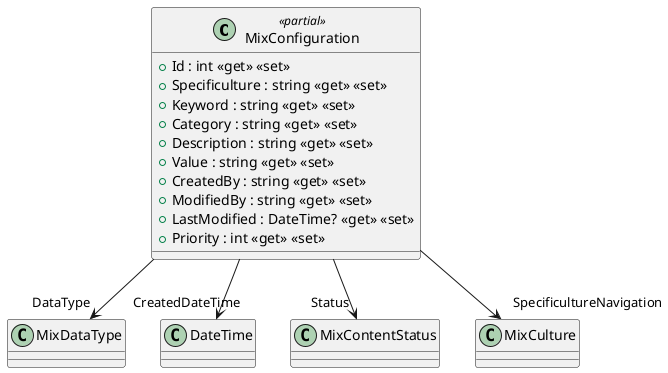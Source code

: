@startuml
class MixConfiguration <<partial>> {
    + Id : int <<get>> <<set>>
    + Specificulture : string <<get>> <<set>>
    + Keyword : string <<get>> <<set>>
    + Category : string <<get>> <<set>>
    + Description : string <<get>> <<set>>
    + Value : string <<get>> <<set>>
    + CreatedBy : string <<get>> <<set>>
    + ModifiedBy : string <<get>> <<set>>
    + LastModified : DateTime? <<get>> <<set>>
    + Priority : int <<get>> <<set>>
}
MixConfiguration --> "DataType" MixDataType
MixConfiguration --> "CreatedDateTime" DateTime
MixConfiguration --> "Status" MixContentStatus
MixConfiguration --> "SpecificultureNavigation" MixCulture
@enduml
